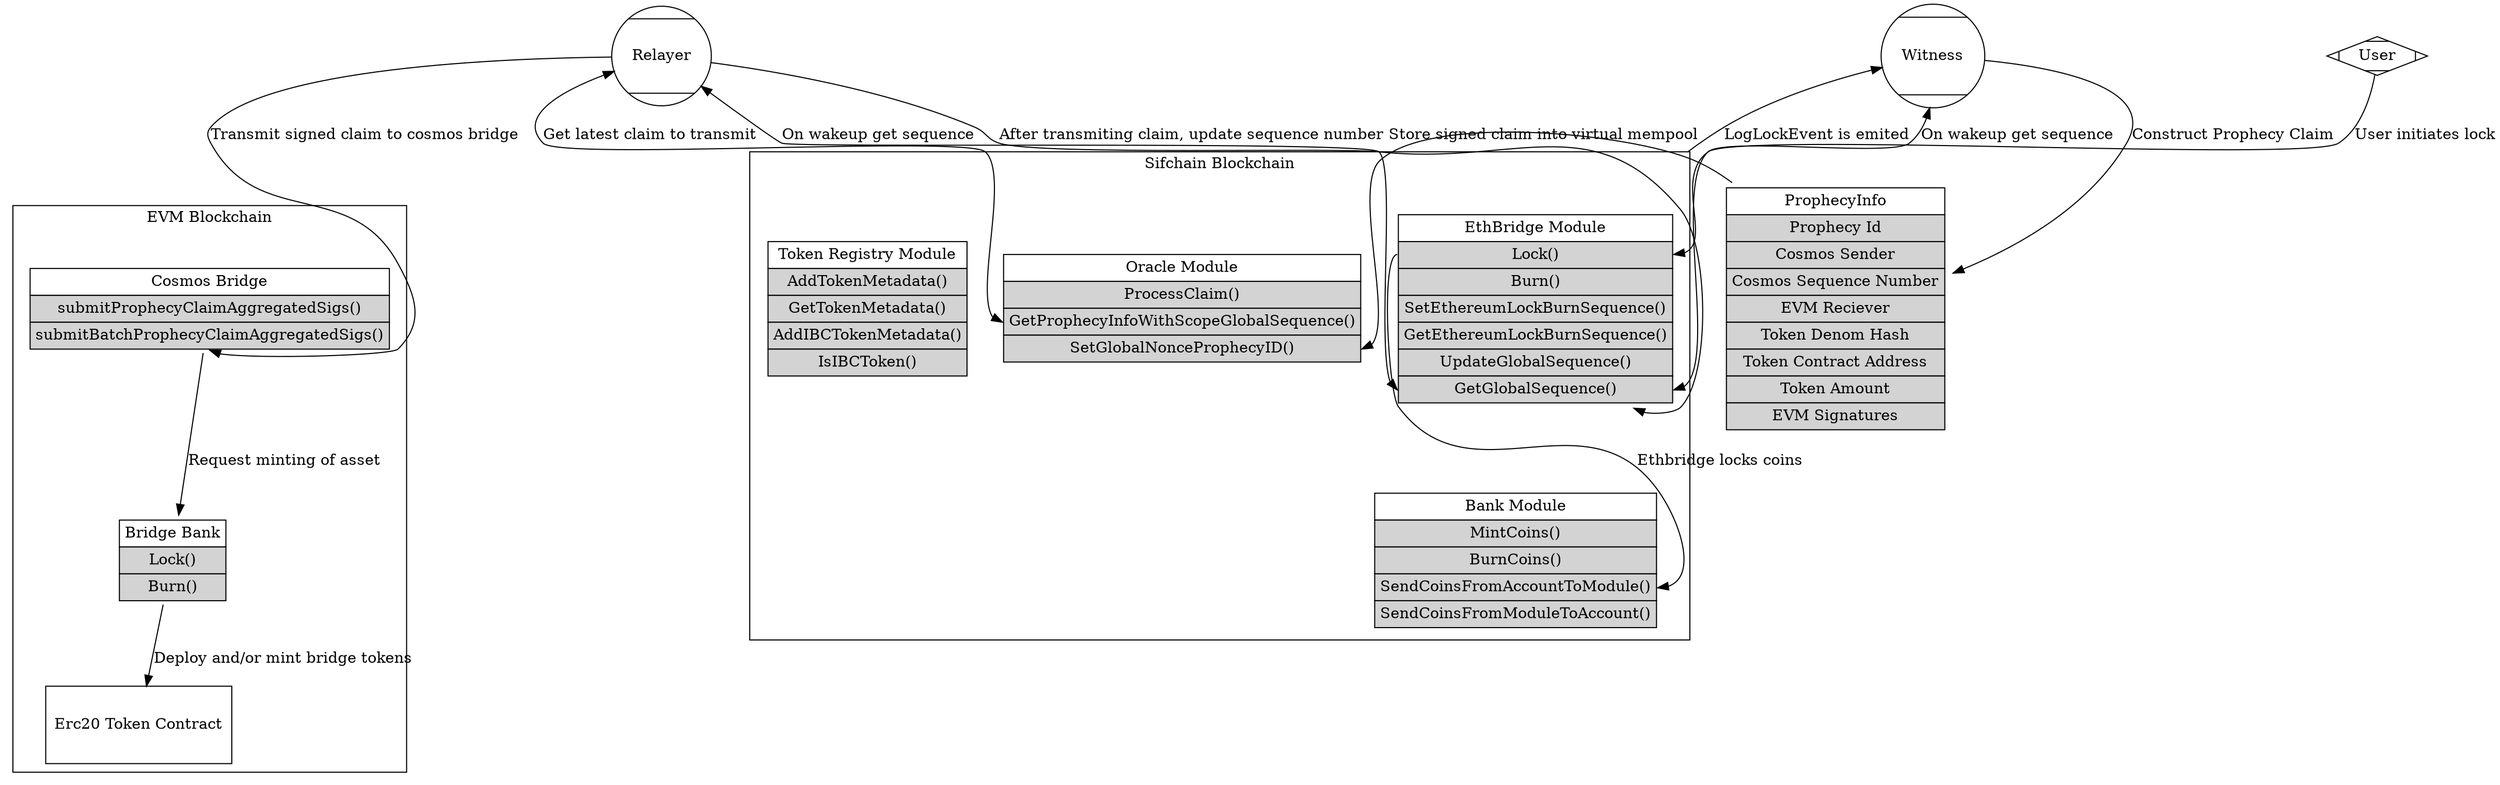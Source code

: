 digraph evmnative {
  compound=true
  subgraph clustereth {
    label="EVM Blockchain"
  token [shape=rectangle, label="Erc20 Token Contract", height=1, width=1]
  bridgebank [shape=none, label=<<TABLE BORDER="0" CELLBORDER="1" CELLSPACING="0" CELLPADDING="4">
  <TR>
    <TD>Bridge Bank</TD>
  </TR>
  <TR>
    <TD BGCOLOR="lightgray" PORT="lock">Lock()</TD>
  </TR>
    <TR>
    <TD BGCOLOR="lightgray" PORT="burn">Burn()</TD>
  </TR>
</TABLE>>]
  cosmosbridge [shape=none, label=<<TABLE BORDER="0" CELLBORDER="1" CELLSPACING="0" CELLPADDING="4">
  <TR>
    <TD>Cosmos Bridge</TD>
  </TR>
  <TR>
    <TD BGCOLOR="lightgray" PORT="submit">submitProphecyClaimAggregatedSigs()</TD>
  </TR>
    <TR>
    <TD BGCOLOR="lightgray" PORT="submitBatch">submitBatchProphecyClaimAggregatedSigs()</TD>
  </TR>
</TABLE>>]
  }
  subgraph clustersif {
    label="Sifchain Blockchain"
    bank [shape=none, label=<
    <TABLE BORDER="0" CELLBORDER="1" CELLSPACING="0" CELLPADDING="4">
  <TR>
    <TD>Bank Module</TD>
  </TR>
  <TR>
    <TD BGCOLOR="lightgray" PORT="mint">MintCoins()</TD>
  </TR>
    <TR>
    <TD BGCOLOR="lightgray" PORT="burn">BurnCoins()</TD>
  </TR>
      <TR>
    <TD BGCOLOR="lightgray" PORT="toModule">SendCoinsFromAccountToModule()</TD>
  </TR>
      <TR>
    <TD BGCOLOR="lightgray" PORT="fromModule">SendCoinsFromModuleToAccount()</TD>
  </TR>
</TABLE>
    >]
    ethbridge [shape=none, label=<
    <TABLE BORDER="0" CELLBORDER="1" CELLSPACING="0" CELLPADDING="4">
  <TR>
    <TD>EthBridge Module</TD>
  </TR>
  <TR>
    <TD BGCOLOR="lightgray" PORT="lock">Lock()</TD>
  </TR>
    <TR>
    <TD BGCOLOR="lightgray" PORT="burn">Burn()</TD>
  </TR>
  <TR>
  <TD BGCOLOR="lightgray" PORT="setEthNonce">SetEthereumLockBurnSequence()</TD>
  </TR>
  <TR>
  <TD BGCOLOR="lightgray" PORT="getEthNonce">GetEthereumLockBurnSequence()</TD>
  </TR>
  <TR>
  <TD BGCOLOR="lightgray" PORT="updateNonce">UpdateGlobalSequence()</TD>
  </TR>
  <TR>
  <TD BGCOLOR="lightgray" PORT="getNonce">GetGlobalSequence()</TD>
  </TR>
</TABLE>
    >]
        oracle [shape=none, label=<
    <TABLE BORDER="0" CELLBORDER="1" CELLSPACING="0" CELLPADDING="4">
  <TR>
    <TD>Oracle Module</TD>
  </TR>
    <TR>
    <TD BGCOLOR="lightgray" PORT="claim">ProcessClaim()</TD>
  </TR>
  <TR>
  <TD BGCOLOR="lightgray" PORT="getTransaction">GetProphecyInfoWithScopeGlobalSequence()</TD>
  </TR>
  <TR>
  <TD BGCOLOR="lightgray" PORT="setTransaction">SetGlobalNonceProphecyID()</TD>
  </TR>
</TABLE>
    >]
        metadata [shape=none, label=<
    <TABLE BORDER="0" CELLBORDER="1" CELLSPACING="0" CELLPADDING="4">
  <TR>
    <TD>Token Registry Module</TD>
  </TR>
  <TR>
    <TD BGCOLOR="lightgray" PORT="add">AddTokenMetadata()</TD>
  </TR>
    <TR>
    <TD BGCOLOR="lightgray" PORT="get">GetTokenMetadata()</TD>
  </TR>
 <TR>
    <TD BGCOLOR="lightgray" PORT="addIBC">AddIBCTokenMetadata()</TD>
  </TR>
     <TR>
    <TD BGCOLOR="lightgray" PORT="isIBC">IsIBCToken()</TD>
  </TR>
</TABLE>
    >]
  }  relayer [shape=Mcircle, label="Relayer"]
  witness [shape=Mcircle, label="Witness"]
  user [shape=Mdiamond, label="User"]
  sifClaim [shape=none, label=<
  <TABLE BORDER="0" CELLBORDER="1" CELLSPACING="0" CELLPADDING="4">
  <TR>
    <TD>ProphecyInfo</TD>
  </TR>
  <TR>
  <TD BGCOLOR="lightgray" PORT="network">Prophecy Id</TD>
  </TR>
  <TR>
  <TD BGCOLOR="lightgray" PORT="sequence">Cosmos Sender</TD>
  </TR>
  <TR>
    <TD BGCOLOR="lightgray" PORT="denom">Cosmos Sequence Number</TD>
  </TR>
    <TR>
    <TD BGCOLOR="lightgray" PORT="value">EVM Reciever</TD>
  </TR>
      <TR>
    <TD BGCOLOR="lightgray" PORT="value">Token Denom Hash</TD>
  </TR>    
  <TR>
    <TD BGCOLOR="lightgray" PORT="value">Token Contract Address</TD>
  </TR>    
  <TR>
    <TD BGCOLOR="lightgray" PORT="value">Token Amount</TD>
  </TR>
      <TR>
    <TD BGCOLOR="lightgray" PORT="value">EVM Signatures</TD>
  </TR>
</TABLE>
  >]

  user -> ethbridge:lock [label="User initiates lock"]
  ethbridge:lock -> bank:toModule [label="Ethbridge locks coins" ]
  ethbridge -> witness [label="LogLockEvent is emited", ltail="clustersif"]
  witness -> ethbridge:getNonce [label="On wakeup get sequence", dir=both]
  witness -> sifClaim [label="Construct Prophecy Claim" ]
  sifClaim -> oracle:setTransaction [label="Store signed claim into virtual mempool" ]
  relayer -> ethbridge:getNonce [label="On wakeup get sequence", dir=both]
  relayer -> oracle:getTransaction [label="Get latest claim to transmit", dir=both]
  relayer -> cosmosbridge:submitBatch [label="Transmit signed claim to cosmos bridge" ]
  relayer -> ethbridge:setNonce [label="After transmiting claim, update sequence number"]
  cosmosbridge -> bridgebank [label="Request minting of asset"]
  bridgebank -> token [label="Deploy and/or mint bridge tokens"]


}
